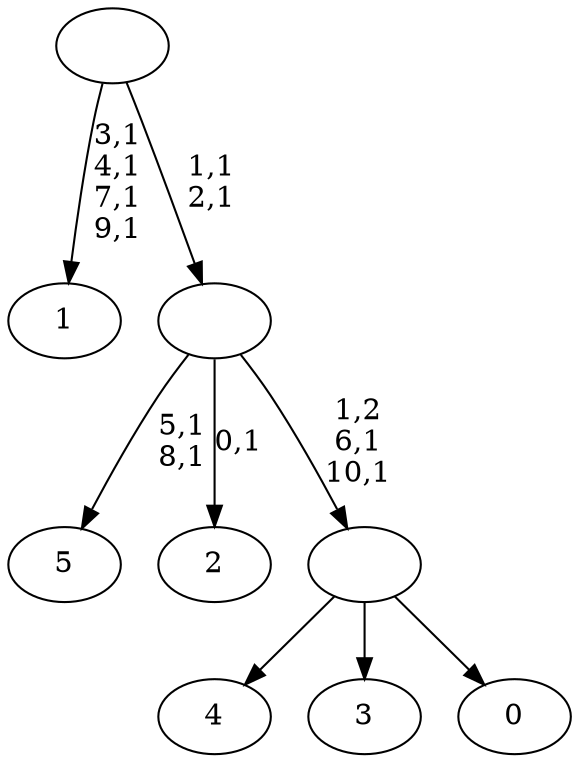 digraph T {
	17 [label="5"]
	14 [label="4"]
	13 [label="3"]
	12 [label="2"]
	10 [label="1"]
	5 [label="0"]
	4 [label=""]
	2 [label=""]
	0 [label=""]
	4 -> 14 [label=""]
	4 -> 13 [label=""]
	4 -> 5 [label=""]
	2 -> 4 [label="1,2\n6,1\n10,1"]
	2 -> 12 [label="0,1"]
	2 -> 17 [label="5,1\n8,1"]
	0 -> 2 [label="1,1\n2,1"]
	0 -> 10 [label="3,1\n4,1\n7,1\n9,1"]
}
